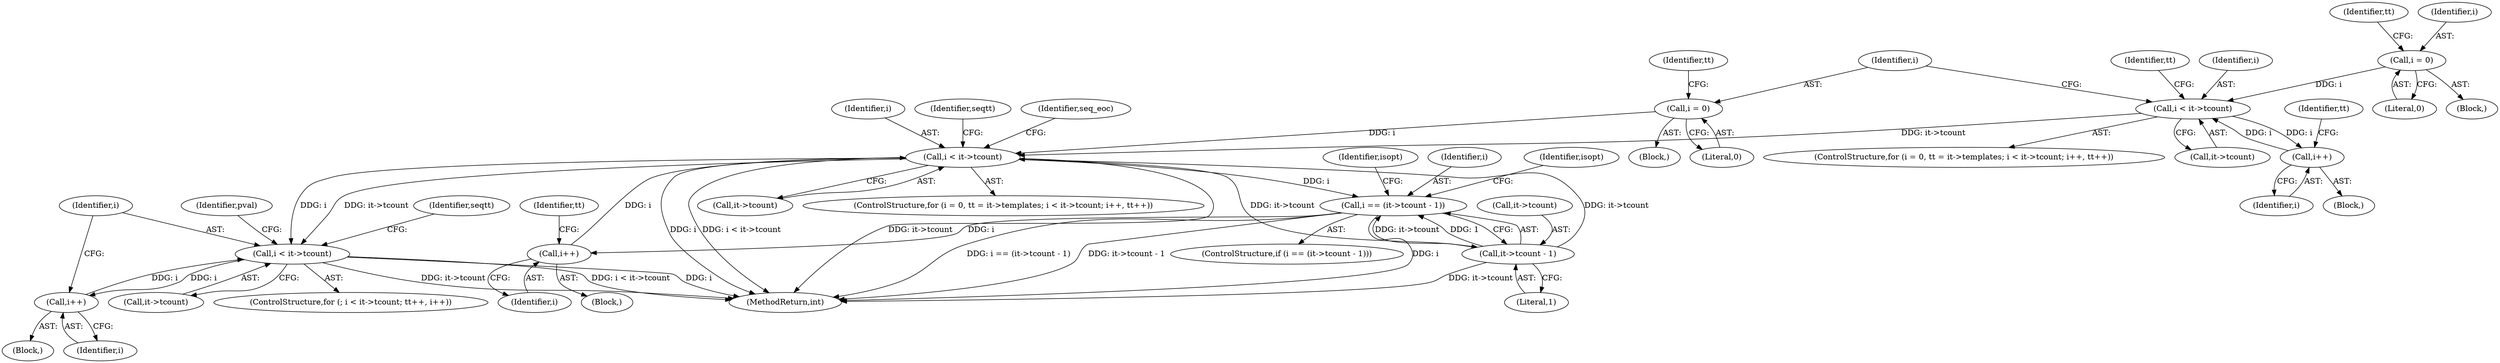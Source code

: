 digraph "0_openssl_cc598f321fbac9c04da5766243ed55d55948637d@pointer" {
"1000928" [label="(Call,i < it->tcount)"];
"1000788" [label="(Call,i < it->tcount)"];
"1000780" [label="(Call,i = 0)"];
"1000794" [label="(Call,i++)"];
"1000850" [label="(Call,i == (it->tcount - 1))"];
"1000852" [label="(Call,it->tcount - 1)"];
"1000744" [label="(Call,i < it->tcount)"];
"1000750" [label="(Call,i++)"];
"1000736" [label="(Call,i = 0)"];
"1000936" [label="(Call,i++)"];
"1000928" [label="(Call,i < it->tcount)"];
"1000788" [label="(Call,i < it->tcount)"];
"1000744" [label="(Call,i < it->tcount)"];
"1000858" [label="(Identifier,isopt)"];
"1000941" [label="(Identifier,seqtt)"];
"1000978" [label="(Identifier,pval)"];
"1000790" [label="(Call,it->tcount)"];
"1000781" [label="(Identifier,i)"];
"1000793" [label="(Block,)"];
"1000849" [label="(ControlStructure,if (i == (it->tcount - 1)))"];
"1000933" [label="(Block,)"];
"1000795" [label="(Identifier,i)"];
"1000784" [label="(Identifier,tt)"];
"1000856" [label="(Literal,1)"];
"1000789" [label="(Identifier,i)"];
"1000851" [label="(Identifier,i)"];
"1000794" [label="(Call,i++)"];
"1000751" [label="(Identifier,i)"];
"1000749" [label="(Block,)"];
"1000928" [label="(Call,i < it->tcount)"];
"1000780" [label="(Call,i = 0)"];
"1000738" [label="(Literal,0)"];
"1000734" [label="(ControlStructure,for (i = 0, tt = it->templates; i < it->tcount; i++, tt++))"];
"1000758" [label="(Identifier,tt)"];
"1000852" [label="(Call,it->tcount - 1)"];
"1000735" [label="(Block,)"];
"1000802" [label="(Identifier,seqtt)"];
"1000930" [label="(Call,it->tcount)"];
"1000736" [label="(Call,i = 0)"];
"1000778" [label="(ControlStructure,for (i = 0, tt = it->templates; i < it->tcount; i++, tt++))"];
"1000779" [label="(Block,)"];
"1000746" [label="(Call,it->tcount)"];
"1000797" [label="(Identifier,tt)"];
"1000937" [label="(Identifier,i)"];
"1000853" [label="(Call,it->tcount)"];
"1000753" [label="(Identifier,tt)"];
"1000750" [label="(Call,i++)"];
"1000740" [label="(Identifier,tt)"];
"1001034" [label="(MethodReturn,int)"];
"1000927" [label="(ControlStructure,for (; i < it->tcount; tt++, i++))"];
"1000906" [label="(Identifier,seq_eoc)"];
"1000929" [label="(Identifier,i)"];
"1000936" [label="(Call,i++)"];
"1000782" [label="(Literal,0)"];
"1000850" [label="(Call,i == (it->tcount - 1))"];
"1000737" [label="(Identifier,i)"];
"1000862" [label="(Identifier,isopt)"];
"1000745" [label="(Identifier,i)"];
"1000928" -> "1000927"  [label="AST: "];
"1000928" -> "1000930"  [label="CFG: "];
"1000929" -> "1000928"  [label="AST: "];
"1000930" -> "1000928"  [label="AST: "];
"1000941" -> "1000928"  [label="CFG: "];
"1000978" -> "1000928"  [label="CFG: "];
"1000928" -> "1001034"  [label="DDG: i"];
"1000928" -> "1001034"  [label="DDG: it->tcount"];
"1000928" -> "1001034"  [label="DDG: i < it->tcount"];
"1000788" -> "1000928"  [label="DDG: i"];
"1000788" -> "1000928"  [label="DDG: it->tcount"];
"1000936" -> "1000928"  [label="DDG: i"];
"1000928" -> "1000936"  [label="DDG: i"];
"1000788" -> "1000778"  [label="AST: "];
"1000788" -> "1000790"  [label="CFG: "];
"1000789" -> "1000788"  [label="AST: "];
"1000790" -> "1000788"  [label="AST: "];
"1000802" -> "1000788"  [label="CFG: "];
"1000906" -> "1000788"  [label="CFG: "];
"1000788" -> "1001034"  [label="DDG: i"];
"1000788" -> "1001034"  [label="DDG: i < it->tcount"];
"1000788" -> "1001034"  [label="DDG: it->tcount"];
"1000780" -> "1000788"  [label="DDG: i"];
"1000794" -> "1000788"  [label="DDG: i"];
"1000852" -> "1000788"  [label="DDG: it->tcount"];
"1000744" -> "1000788"  [label="DDG: it->tcount"];
"1000788" -> "1000850"  [label="DDG: i"];
"1000788" -> "1000852"  [label="DDG: it->tcount"];
"1000780" -> "1000779"  [label="AST: "];
"1000780" -> "1000782"  [label="CFG: "];
"1000781" -> "1000780"  [label="AST: "];
"1000782" -> "1000780"  [label="AST: "];
"1000784" -> "1000780"  [label="CFG: "];
"1000794" -> "1000793"  [label="AST: "];
"1000794" -> "1000795"  [label="CFG: "];
"1000795" -> "1000794"  [label="AST: "];
"1000797" -> "1000794"  [label="CFG: "];
"1000850" -> "1000794"  [label="DDG: i"];
"1000850" -> "1000849"  [label="AST: "];
"1000850" -> "1000852"  [label="CFG: "];
"1000851" -> "1000850"  [label="AST: "];
"1000852" -> "1000850"  [label="AST: "];
"1000858" -> "1000850"  [label="CFG: "];
"1000862" -> "1000850"  [label="CFG: "];
"1000850" -> "1001034"  [label="DDG: i"];
"1000850" -> "1001034"  [label="DDG: i == (it->tcount - 1)"];
"1000850" -> "1001034"  [label="DDG: it->tcount - 1"];
"1000852" -> "1000850"  [label="DDG: it->tcount"];
"1000852" -> "1000850"  [label="DDG: 1"];
"1000852" -> "1000856"  [label="CFG: "];
"1000853" -> "1000852"  [label="AST: "];
"1000856" -> "1000852"  [label="AST: "];
"1000852" -> "1001034"  [label="DDG: it->tcount"];
"1000744" -> "1000734"  [label="AST: "];
"1000744" -> "1000746"  [label="CFG: "];
"1000745" -> "1000744"  [label="AST: "];
"1000746" -> "1000744"  [label="AST: "];
"1000758" -> "1000744"  [label="CFG: "];
"1000781" -> "1000744"  [label="CFG: "];
"1000750" -> "1000744"  [label="DDG: i"];
"1000736" -> "1000744"  [label="DDG: i"];
"1000744" -> "1000750"  [label="DDG: i"];
"1000750" -> "1000749"  [label="AST: "];
"1000750" -> "1000751"  [label="CFG: "];
"1000751" -> "1000750"  [label="AST: "];
"1000753" -> "1000750"  [label="CFG: "];
"1000736" -> "1000735"  [label="AST: "];
"1000736" -> "1000738"  [label="CFG: "];
"1000737" -> "1000736"  [label="AST: "];
"1000738" -> "1000736"  [label="AST: "];
"1000740" -> "1000736"  [label="CFG: "];
"1000936" -> "1000933"  [label="AST: "];
"1000936" -> "1000937"  [label="CFG: "];
"1000937" -> "1000936"  [label="AST: "];
"1000929" -> "1000936"  [label="CFG: "];
}
